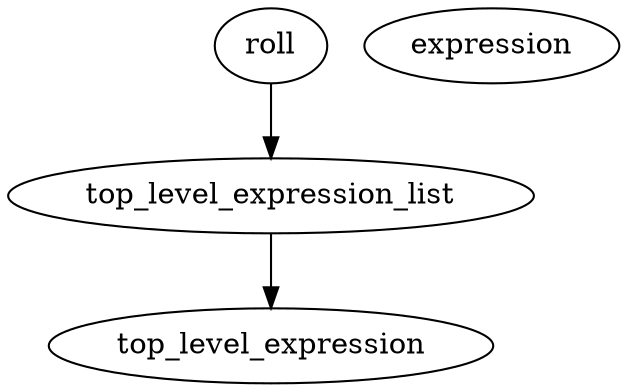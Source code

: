 digraph grammar {
      roll -> top_level_expression_list;
      top_level_expression_list -> top_level_expression expression;
}